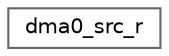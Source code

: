 digraph "Graphical Class Hierarchy"
{
 // LATEX_PDF_SIZE
  bgcolor="transparent";
  edge [fontname=Helvetica,fontsize=10,labelfontname=Helvetica,labelfontsize=10];
  node [fontname=Helvetica,fontsize=10,shape=box,height=0.2,width=0.4];
  rankdir="LR";
  Node0 [id="Node000000",label="dma0_src_r",height=0.2,width=0.4,color="grey40", fillcolor="white", style="filled",URL="$structdma0__src__r.html",tooltip=" "];
}
